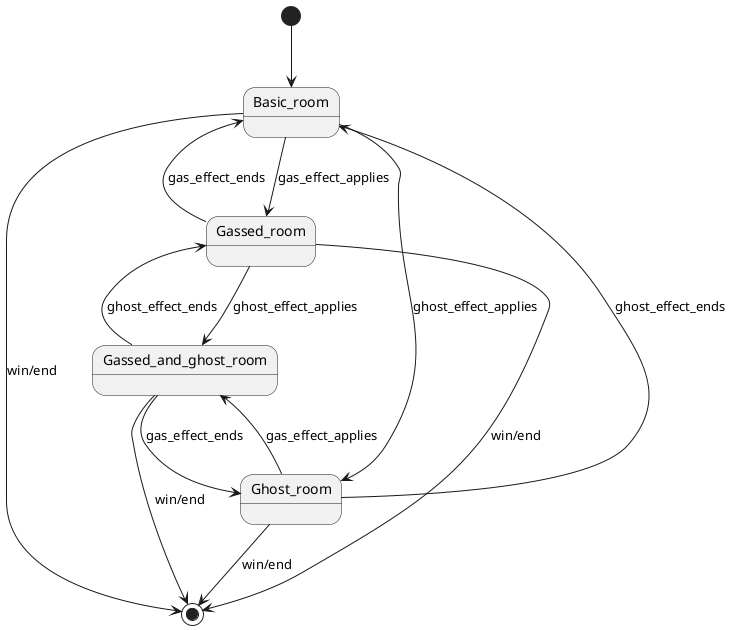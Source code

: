 @startuml
'https://plantuml.com/state-diagram
scale 350 width


@startuml
[*] --> Basic_room
Basic_room --> Gassed_room : gas_effect_applies
Gassed_room --> Basic_room : gas_effect_ends
Basic_room --> Ghost_room : ghost_effect_applies
Ghost_room --> Basic_room : ghost_effect_ends
Ghost_room --> Gassed_and_ghost_room : gas_effect_applies
Gassed_and_ghost_room --> Ghost_room : gas_effect_ends
Gassed_and_ghost_room --> Gassed_room : ghost_effect_ends
Gassed_room --> Gassed_and_ghost_room : ghost_effect_applies

Gassed_and_ghost_room --> [*] : win/end
Basic_room --> [*] : win/end
Gassed_room --> [*] : win/end
Ghost_room --> [*] : win/end
@enduml
